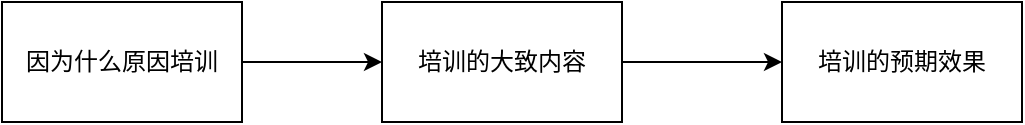 <mxfile version="17.4.2" type="github"><diagram id="aQF0CAGtrgE_iV0Yhx8R" name="第 1 页"><mxGraphModel dx="1038" dy="539" grid="1" gridSize="10" guides="1" tooltips="1" connect="1" arrows="1" fold="1" page="1" pageScale="1" pageWidth="827" pageHeight="1169" math="0" shadow="0"><root><mxCell id="0"/><mxCell id="1" parent="0"/><mxCell id="s0ibDq3xvnTJWaV50dIT-3" value="" style="edgeStyle=orthogonalEdgeStyle;rounded=0;orthogonalLoop=1;jettySize=auto;html=1;" edge="1" parent="1" source="s0ibDq3xvnTJWaV50dIT-1" target="s0ibDq3xvnTJWaV50dIT-2"><mxGeometry relative="1" as="geometry"/></mxCell><mxCell id="s0ibDq3xvnTJWaV50dIT-1" value="因为什么原因培训" style="rounded=0;whiteSpace=wrap;html=1;" vertex="1" parent="1"><mxGeometry x="130" y="240" width="120" height="60" as="geometry"/></mxCell><mxCell id="s0ibDq3xvnTJWaV50dIT-5" value="" style="edgeStyle=orthogonalEdgeStyle;rounded=0;orthogonalLoop=1;jettySize=auto;html=1;" edge="1" parent="1" source="s0ibDq3xvnTJWaV50dIT-2" target="s0ibDq3xvnTJWaV50dIT-4"><mxGeometry relative="1" as="geometry"/></mxCell><mxCell id="s0ibDq3xvnTJWaV50dIT-2" value="培训的大致内容" style="rounded=0;whiteSpace=wrap;html=1;" vertex="1" parent="1"><mxGeometry x="320" y="240" width="120" height="60" as="geometry"/></mxCell><mxCell id="s0ibDq3xvnTJWaV50dIT-4" value="培训的预期效果" style="whiteSpace=wrap;html=1;rounded=0;" vertex="1" parent="1"><mxGeometry x="520" y="240" width="120" height="60" as="geometry"/></mxCell></root></mxGraphModel></diagram></mxfile>